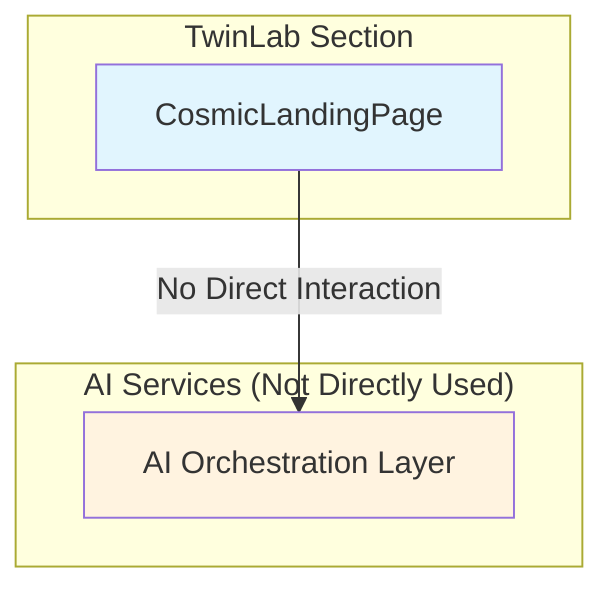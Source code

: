 graph TD
    subgraph "TwinLab Section"
        direction LR
        TwinLabPage[CosmicLandingPage]
    end

    subgraph "AI Services (Not Directly Used)"
        direction LR
        AIService[AI Orchestration Layer]
    end

    TwinLabPage -- "No Direct Interaction" --> AIService

    classDef twinlab fill:#e1f5fe
    classDef ai fill:#fff3e0

    class TwinLabPage twinlab
    class AIService ai